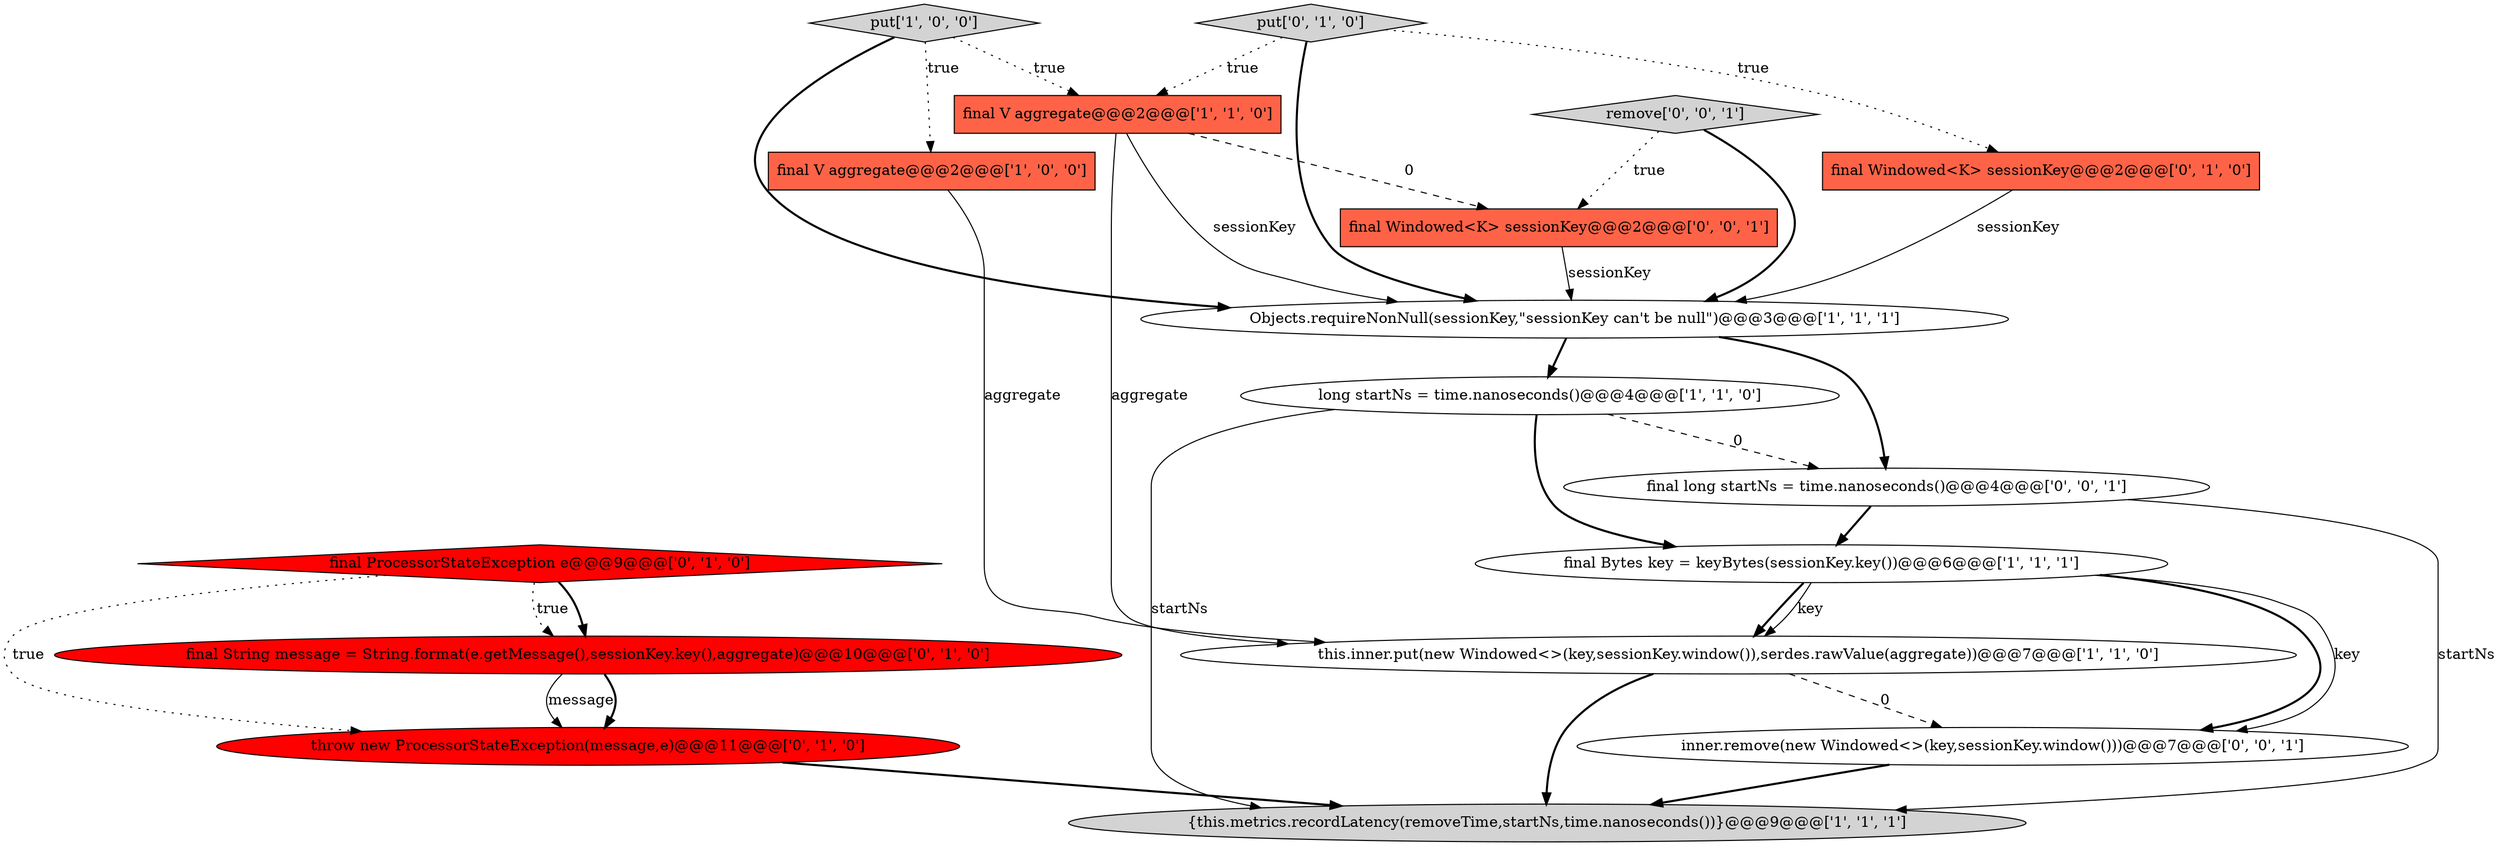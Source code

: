 digraph {
5 [style = filled, label = "put['1', '0', '0']", fillcolor = lightgray, shape = diamond image = "AAA0AAABBB1BBB"];
7 [style = filled, label = "{this.metrics.recordLatency(removeTime,startNs,time.nanoseconds())}@@@9@@@['1', '1', '1']", fillcolor = lightgray, shape = ellipse image = "AAA0AAABBB1BBB"];
6 [style = filled, label = "final V aggregate@@@2@@@['1', '1', '0']", fillcolor = tomato, shape = box image = "AAA0AAABBB1BBB"];
4 [style = filled, label = "final V aggregate@@@2@@@['1', '0', '0']", fillcolor = tomato, shape = box image = "AAA0AAABBB1BBB"];
1 [style = filled, label = "final Bytes key = keyBytes(sessionKey.key())@@@6@@@['1', '1', '1']", fillcolor = white, shape = ellipse image = "AAA0AAABBB1BBB"];
10 [style = filled, label = "put['0', '1', '0']", fillcolor = lightgray, shape = diamond image = "AAA0AAABBB2BBB"];
11 [style = filled, label = "final String message = String.format(e.getMessage(),sessionKey.key(),aggregate)@@@10@@@['0', '1', '0']", fillcolor = red, shape = ellipse image = "AAA1AAABBB2BBB"];
12 [style = filled, label = "throw new ProcessorStateException(message,e)@@@11@@@['0', '1', '0']", fillcolor = red, shape = ellipse image = "AAA1AAABBB2BBB"];
13 [style = filled, label = "final long startNs = time.nanoseconds()@@@4@@@['0', '0', '1']", fillcolor = white, shape = ellipse image = "AAA0AAABBB3BBB"];
0 [style = filled, label = "long startNs = time.nanoseconds()@@@4@@@['1', '1', '0']", fillcolor = white, shape = ellipse image = "AAA0AAABBB1BBB"];
16 [style = filled, label = "final Windowed<K> sessionKey@@@2@@@['0', '0', '1']", fillcolor = tomato, shape = box image = "AAA0AAABBB3BBB"];
9 [style = filled, label = "final ProcessorStateException e@@@9@@@['0', '1', '0']", fillcolor = red, shape = diamond image = "AAA1AAABBB2BBB"];
2 [style = filled, label = "Objects.requireNonNull(sessionKey,\"sessionKey can't be null\")@@@3@@@['1', '1', '1']", fillcolor = white, shape = ellipse image = "AAA0AAABBB1BBB"];
15 [style = filled, label = "inner.remove(new Windowed<>(key,sessionKey.window()))@@@7@@@['0', '0', '1']", fillcolor = white, shape = ellipse image = "AAA0AAABBB3BBB"];
3 [style = filled, label = "this.inner.put(new Windowed<>(key,sessionKey.window()),serdes.rawValue(aggregate))@@@7@@@['1', '1', '0']", fillcolor = white, shape = ellipse image = "AAA0AAABBB1BBB"];
8 [style = filled, label = "final Windowed<K> sessionKey@@@2@@@['0', '1', '0']", fillcolor = tomato, shape = box image = "AAA0AAABBB2BBB"];
14 [style = filled, label = "remove['0', '0', '1']", fillcolor = lightgray, shape = diamond image = "AAA0AAABBB3BBB"];
10->8 [style = dotted, label="true"];
9->12 [style = dotted, label="true"];
10->6 [style = dotted, label="true"];
9->11 [style = bold, label=""];
15->7 [style = bold, label=""];
13->7 [style = solid, label="startNs"];
1->15 [style = bold, label=""];
11->12 [style = solid, label="message"];
9->11 [style = dotted, label="true"];
1->3 [style = bold, label=""];
1->15 [style = solid, label="key"];
5->6 [style = dotted, label="true"];
11->12 [style = bold, label=""];
8->2 [style = solid, label="sessionKey"];
12->7 [style = bold, label=""];
13->1 [style = bold, label=""];
5->4 [style = dotted, label="true"];
2->13 [style = bold, label=""];
14->16 [style = dotted, label="true"];
5->2 [style = bold, label=""];
2->0 [style = bold, label=""];
6->16 [style = dashed, label="0"];
6->2 [style = solid, label="sessionKey"];
3->7 [style = bold, label=""];
6->3 [style = solid, label="aggregate"];
0->1 [style = bold, label=""];
0->13 [style = dashed, label="0"];
1->3 [style = solid, label="key"];
3->15 [style = dashed, label="0"];
10->2 [style = bold, label=""];
14->2 [style = bold, label=""];
0->7 [style = solid, label="startNs"];
16->2 [style = solid, label="sessionKey"];
4->3 [style = solid, label="aggregate"];
}
